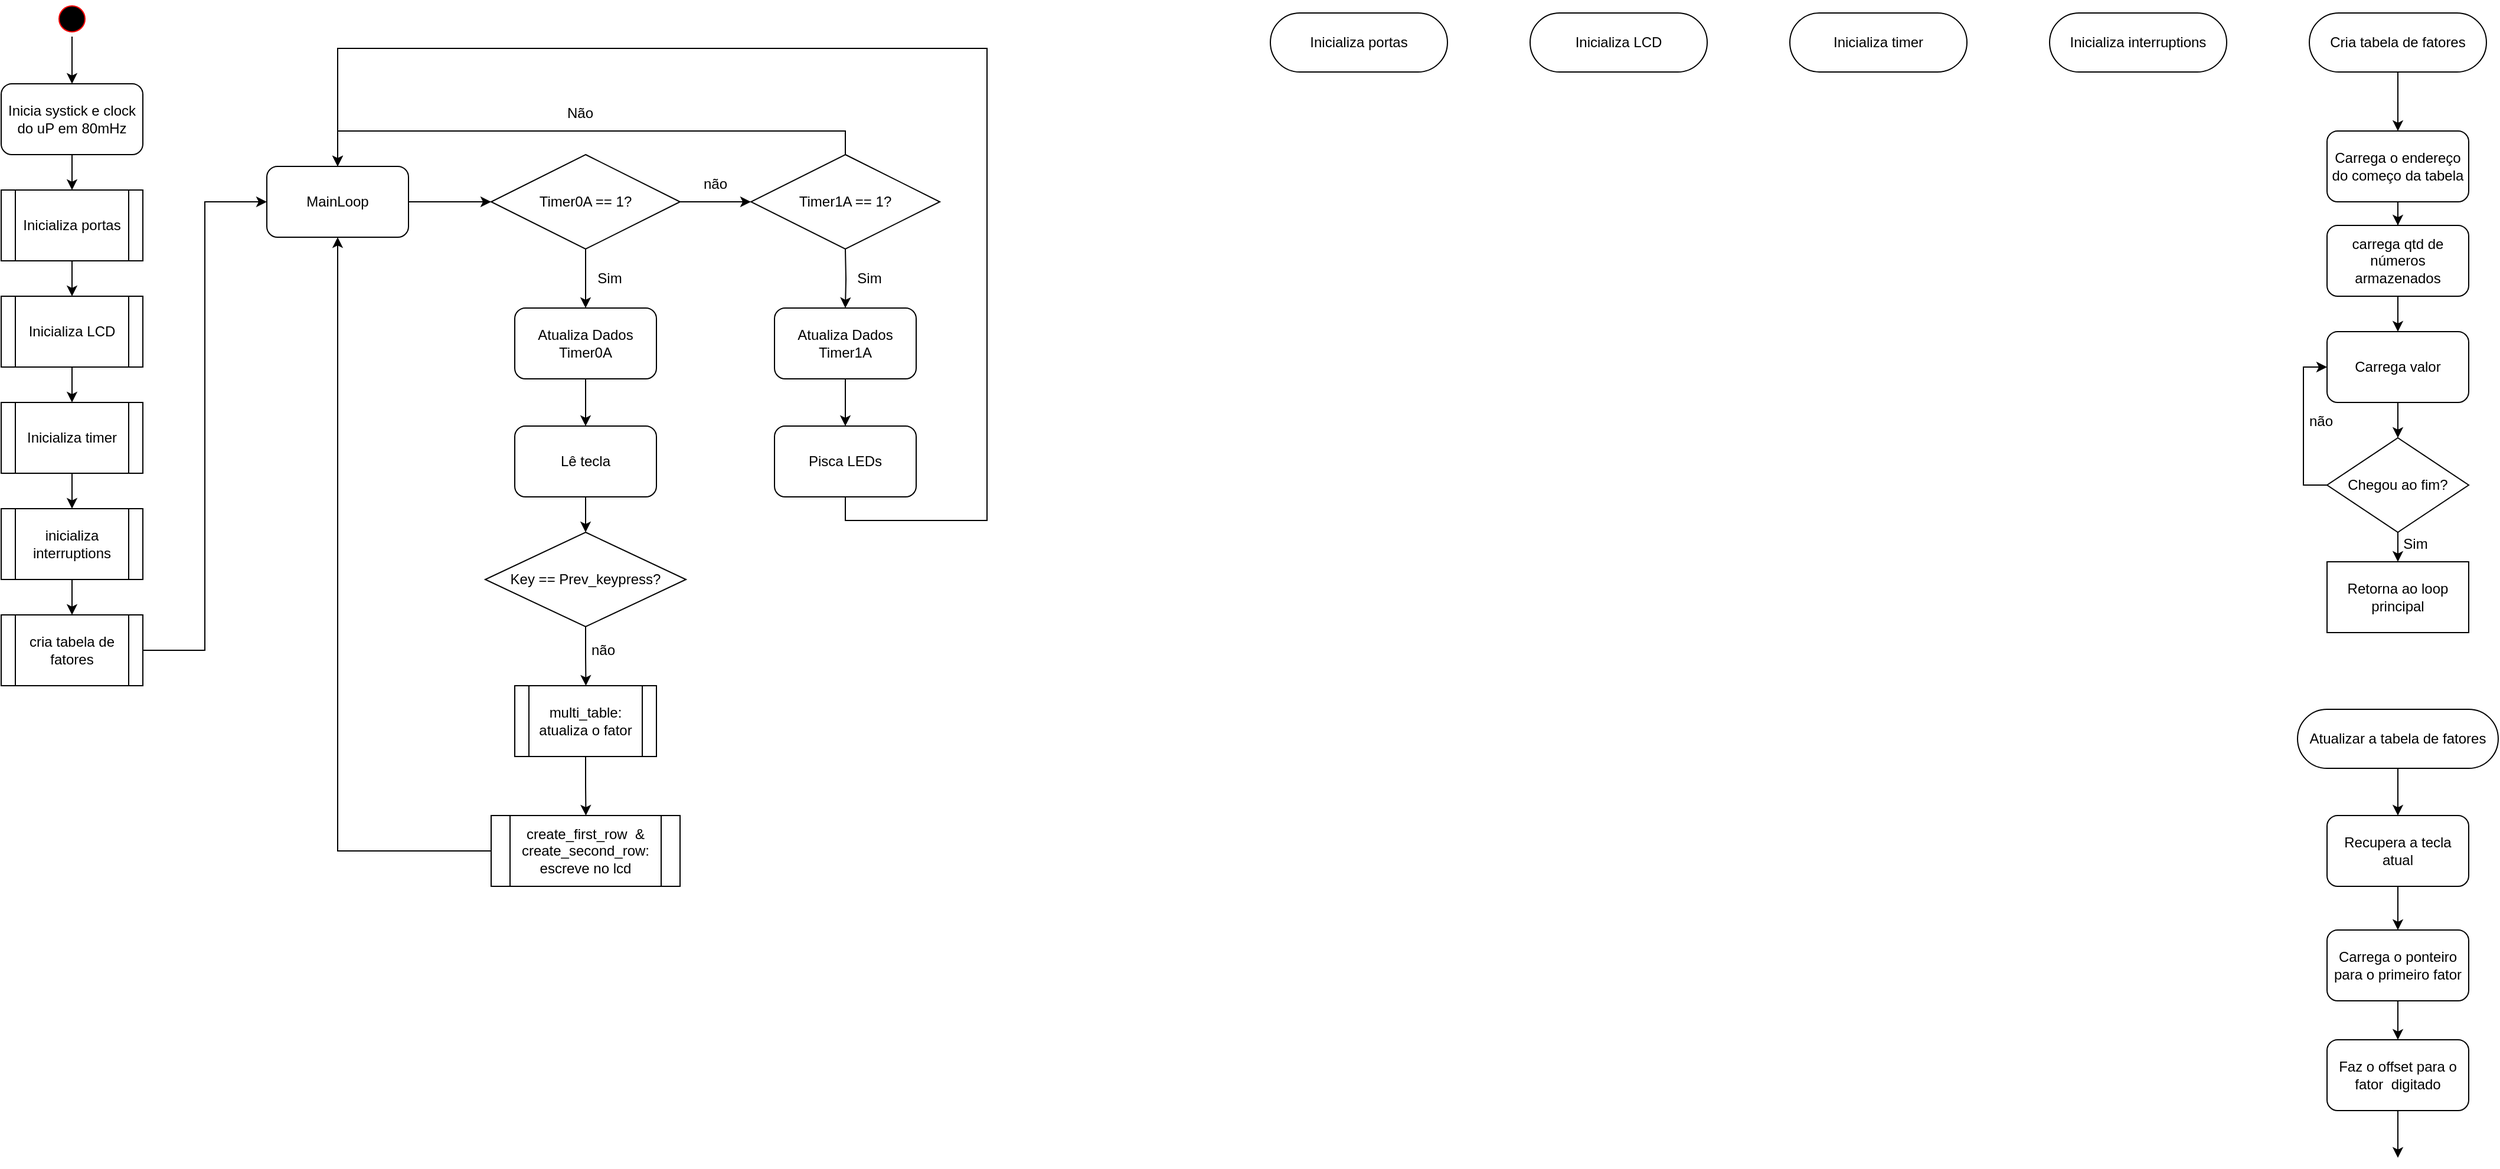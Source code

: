 <mxfile version="25.0.1">
  <diagram name="Página-1" id="eKLf_85lMm5Quof55hN_">
    <mxGraphModel dx="1202" dy="677" grid="1" gridSize="10" guides="1" tooltips="1" connect="1" arrows="1" fold="1" page="1" pageScale="1" pageWidth="1169" pageHeight="1654" math="0" shadow="0">
      <root>
        <mxCell id="0" />
        <mxCell id="1" parent="0" />
        <mxCell id="7U9tzZbBcS-bRDwXbW8W-15" style="edgeStyle=orthogonalEdgeStyle;rounded=0;orthogonalLoop=1;jettySize=auto;html=1;exitX=0.5;exitY=1;exitDx=0;exitDy=0;entryX=0.5;entryY=0;entryDx=0;entryDy=0;" edge="1" parent="1" source="7U9tzZbBcS-bRDwXbW8W-13">
          <mxGeometry relative="1" as="geometry">
            <mxPoint x="215" y="110" as="targetPoint" />
          </mxGeometry>
        </mxCell>
        <mxCell id="7U9tzZbBcS-bRDwXbW8W-13" value="" style="ellipse;html=1;shape=startState;fillColor=#000000;strokeColor=#ff0000;" vertex="1" parent="1">
          <mxGeometry x="200" y="40" width="30" height="30" as="geometry" />
        </mxCell>
        <mxCell id="7U9tzZbBcS-bRDwXbW8W-19" style="edgeStyle=orthogonalEdgeStyle;rounded=0;orthogonalLoop=1;jettySize=auto;html=1;exitX=0.5;exitY=1;exitDx=0;exitDy=0;entryX=0.5;entryY=0;entryDx=0;entryDy=0;" edge="1" parent="1" source="7U9tzZbBcS-bRDwXbW8W-17" target="7U9tzZbBcS-bRDwXbW8W-18">
          <mxGeometry relative="1" as="geometry" />
        </mxCell>
        <mxCell id="7U9tzZbBcS-bRDwXbW8W-17" value="Inicia systick e clock do uP em 80mHz" style="rounded=1;whiteSpace=wrap;html=1;" vertex="1" parent="1">
          <mxGeometry x="155" y="110" width="120" height="60" as="geometry" />
        </mxCell>
        <mxCell id="7U9tzZbBcS-bRDwXbW8W-21" style="edgeStyle=orthogonalEdgeStyle;rounded=0;orthogonalLoop=1;jettySize=auto;html=1;exitX=0.5;exitY=1;exitDx=0;exitDy=0;entryX=0.5;entryY=0;entryDx=0;entryDy=0;" edge="1" parent="1" source="7U9tzZbBcS-bRDwXbW8W-18" target="7U9tzZbBcS-bRDwXbW8W-20">
          <mxGeometry relative="1" as="geometry" />
        </mxCell>
        <mxCell id="7U9tzZbBcS-bRDwXbW8W-18" value="Inicializa portas" style="shape=process;whiteSpace=wrap;html=1;backgroundOutline=1;" vertex="1" parent="1">
          <mxGeometry x="155" y="200" width="120" height="60" as="geometry" />
        </mxCell>
        <mxCell id="7U9tzZbBcS-bRDwXbW8W-23" style="edgeStyle=orthogonalEdgeStyle;rounded=0;orthogonalLoop=1;jettySize=auto;html=1;exitX=0.5;exitY=1;exitDx=0;exitDy=0;entryX=0.5;entryY=0;entryDx=0;entryDy=0;" edge="1" parent="1" source="7U9tzZbBcS-bRDwXbW8W-20" target="7U9tzZbBcS-bRDwXbW8W-22">
          <mxGeometry relative="1" as="geometry" />
        </mxCell>
        <mxCell id="7U9tzZbBcS-bRDwXbW8W-20" value="Inicializa LCD" style="shape=process;whiteSpace=wrap;html=1;backgroundOutline=1;" vertex="1" parent="1">
          <mxGeometry x="155" y="290" width="120" height="60" as="geometry" />
        </mxCell>
        <mxCell id="7U9tzZbBcS-bRDwXbW8W-25" style="edgeStyle=orthogonalEdgeStyle;rounded=0;orthogonalLoop=1;jettySize=auto;html=1;exitX=0.5;exitY=1;exitDx=0;exitDy=0;entryX=0.5;entryY=0;entryDx=0;entryDy=0;" edge="1" parent="1" source="7U9tzZbBcS-bRDwXbW8W-22" target="7U9tzZbBcS-bRDwXbW8W-24">
          <mxGeometry relative="1" as="geometry" />
        </mxCell>
        <mxCell id="7U9tzZbBcS-bRDwXbW8W-22" value="Inicializa timer" style="shape=process;whiteSpace=wrap;html=1;backgroundOutline=1;" vertex="1" parent="1">
          <mxGeometry x="155" y="380" width="120" height="60" as="geometry" />
        </mxCell>
        <mxCell id="7U9tzZbBcS-bRDwXbW8W-27" style="edgeStyle=orthogonalEdgeStyle;rounded=0;orthogonalLoop=1;jettySize=auto;html=1;exitX=0.5;exitY=1;exitDx=0;exitDy=0;entryX=0.5;entryY=0;entryDx=0;entryDy=0;" edge="1" parent="1" source="7U9tzZbBcS-bRDwXbW8W-24" target="7U9tzZbBcS-bRDwXbW8W-26">
          <mxGeometry relative="1" as="geometry" />
        </mxCell>
        <mxCell id="7U9tzZbBcS-bRDwXbW8W-24" value="inicializa interruptions" style="shape=process;whiteSpace=wrap;html=1;backgroundOutline=1;" vertex="1" parent="1">
          <mxGeometry x="155" y="470" width="120" height="60" as="geometry" />
        </mxCell>
        <mxCell id="7U9tzZbBcS-bRDwXbW8W-30" style="edgeStyle=orthogonalEdgeStyle;rounded=0;orthogonalLoop=1;jettySize=auto;html=1;exitX=1;exitY=0.5;exitDx=0;exitDy=0;entryX=0;entryY=0.5;entryDx=0;entryDy=0;" edge="1" parent="1" source="7U9tzZbBcS-bRDwXbW8W-26" target="7U9tzZbBcS-bRDwXbW8W-29">
          <mxGeometry relative="1" as="geometry" />
        </mxCell>
        <mxCell id="7U9tzZbBcS-bRDwXbW8W-26" value="cria tabela de fatores" style="shape=process;whiteSpace=wrap;html=1;backgroundOutline=1;" vertex="1" parent="1">
          <mxGeometry x="155" y="560" width="120" height="60" as="geometry" />
        </mxCell>
        <mxCell id="7U9tzZbBcS-bRDwXbW8W-33" style="edgeStyle=orthogonalEdgeStyle;rounded=0;orthogonalLoop=1;jettySize=auto;html=1;exitX=1;exitY=0.5;exitDx=0;exitDy=0;entryX=0;entryY=0.5;entryDx=0;entryDy=0;" edge="1" parent="1" source="7U9tzZbBcS-bRDwXbW8W-29" target="7U9tzZbBcS-bRDwXbW8W-32">
          <mxGeometry relative="1" as="geometry" />
        </mxCell>
        <mxCell id="7U9tzZbBcS-bRDwXbW8W-29" value="MainLoop" style="rounded=1;whiteSpace=wrap;html=1;" vertex="1" parent="1">
          <mxGeometry x="380" y="180" width="120" height="60" as="geometry" />
        </mxCell>
        <mxCell id="7U9tzZbBcS-bRDwXbW8W-35" style="edgeStyle=orthogonalEdgeStyle;rounded=0;orthogonalLoop=1;jettySize=auto;html=1;exitX=0.5;exitY=1;exitDx=0;exitDy=0;entryX=0.5;entryY=0;entryDx=0;entryDy=0;" edge="1" parent="1" source="7U9tzZbBcS-bRDwXbW8W-32" target="7U9tzZbBcS-bRDwXbW8W-34">
          <mxGeometry relative="1" as="geometry" />
        </mxCell>
        <mxCell id="7U9tzZbBcS-bRDwXbW8W-38" style="edgeStyle=orthogonalEdgeStyle;rounded=0;orthogonalLoop=1;jettySize=auto;html=1;exitX=1;exitY=0.5;exitDx=0;exitDy=0;entryX=0;entryY=0.5;entryDx=0;entryDy=0;" edge="1" parent="1" source="7U9tzZbBcS-bRDwXbW8W-32">
          <mxGeometry relative="1" as="geometry">
            <mxPoint x="790" y="210" as="targetPoint" />
          </mxGeometry>
        </mxCell>
        <mxCell id="7U9tzZbBcS-bRDwXbW8W-32" value="Timer0A == 1?" style="rhombus;whiteSpace=wrap;html=1;" vertex="1" parent="1">
          <mxGeometry x="570" y="170" width="160" height="80" as="geometry" />
        </mxCell>
        <mxCell id="7U9tzZbBcS-bRDwXbW8W-47" style="edgeStyle=orthogonalEdgeStyle;rounded=0;orthogonalLoop=1;jettySize=auto;html=1;exitX=0.5;exitY=1;exitDx=0;exitDy=0;entryX=0.5;entryY=0;entryDx=0;entryDy=0;" edge="1" parent="1" source="7U9tzZbBcS-bRDwXbW8W-34" target="7U9tzZbBcS-bRDwXbW8W-46">
          <mxGeometry relative="1" as="geometry" />
        </mxCell>
        <mxCell id="7U9tzZbBcS-bRDwXbW8W-34" value="Atualiza Dados Timer0A" style="rounded=1;whiteSpace=wrap;html=1;" vertex="1" parent="1">
          <mxGeometry x="590" y="300" width="120" height="60" as="geometry" />
        </mxCell>
        <mxCell id="7U9tzZbBcS-bRDwXbW8W-36" value="Sim" style="text;html=1;align=center;verticalAlign=middle;resizable=0;points=[];autosize=1;strokeColor=none;fillColor=none;" vertex="1" parent="1">
          <mxGeometry x="645" y="260" width="50" height="30" as="geometry" />
        </mxCell>
        <mxCell id="7U9tzZbBcS-bRDwXbW8W-39" value="não" style="text;strokeColor=none;align=center;fillColor=none;html=1;verticalAlign=middle;whiteSpace=wrap;rounded=0;" vertex="1" parent="1">
          <mxGeometry x="730" y="180" width="60" height="30" as="geometry" />
        </mxCell>
        <mxCell id="7U9tzZbBcS-bRDwXbW8W-44" style="edgeStyle=orthogonalEdgeStyle;rounded=0;orthogonalLoop=1;jettySize=auto;html=1;exitX=0.5;exitY=0;exitDx=0;exitDy=0;entryX=0.5;entryY=0;entryDx=0;entryDy=0;" edge="1" parent="1" source="7U9tzZbBcS-bRDwXbW8W-40" target="7U9tzZbBcS-bRDwXbW8W-29">
          <mxGeometry relative="1" as="geometry" />
        </mxCell>
        <mxCell id="7U9tzZbBcS-bRDwXbW8W-40" value="Timer1A == 1?" style="rhombus;whiteSpace=wrap;html=1;" vertex="1" parent="1">
          <mxGeometry x="790" y="170" width="160" height="80" as="geometry" />
        </mxCell>
        <mxCell id="7U9tzZbBcS-bRDwXbW8W-41" style="edgeStyle=orthogonalEdgeStyle;rounded=0;orthogonalLoop=1;jettySize=auto;html=1;exitX=0.5;exitY=1;exitDx=0;exitDy=0;entryX=0.5;entryY=0;entryDx=0;entryDy=0;" edge="1" parent="1" target="7U9tzZbBcS-bRDwXbW8W-42">
          <mxGeometry relative="1" as="geometry">
            <mxPoint x="870" y="250" as="sourcePoint" />
          </mxGeometry>
        </mxCell>
        <mxCell id="7U9tzZbBcS-bRDwXbW8W-49" style="edgeStyle=orthogonalEdgeStyle;rounded=0;orthogonalLoop=1;jettySize=auto;html=1;exitX=0.5;exitY=1;exitDx=0;exitDy=0;entryX=0.5;entryY=0;entryDx=0;entryDy=0;" edge="1" parent="1" source="7U9tzZbBcS-bRDwXbW8W-42" target="7U9tzZbBcS-bRDwXbW8W-48">
          <mxGeometry relative="1" as="geometry" />
        </mxCell>
        <mxCell id="7U9tzZbBcS-bRDwXbW8W-42" value="Atualiza Dados Timer1A" style="rounded=1;whiteSpace=wrap;html=1;" vertex="1" parent="1">
          <mxGeometry x="810" y="300" width="120" height="60" as="geometry" />
        </mxCell>
        <mxCell id="7U9tzZbBcS-bRDwXbW8W-43" value="Sim" style="text;html=1;align=center;verticalAlign=middle;resizable=0;points=[];autosize=1;strokeColor=none;fillColor=none;" vertex="1" parent="1">
          <mxGeometry x="865" y="260" width="50" height="30" as="geometry" />
        </mxCell>
        <mxCell id="7U9tzZbBcS-bRDwXbW8W-45" value="Não" style="text;html=1;align=center;verticalAlign=middle;resizable=0;points=[];autosize=1;strokeColor=none;fillColor=none;" vertex="1" parent="1">
          <mxGeometry x="620" y="120" width="50" height="30" as="geometry" />
        </mxCell>
        <mxCell id="7U9tzZbBcS-bRDwXbW8W-54" style="edgeStyle=orthogonalEdgeStyle;rounded=0;orthogonalLoop=1;jettySize=auto;html=1;exitX=0.5;exitY=1;exitDx=0;exitDy=0;entryX=0.5;entryY=0;entryDx=0;entryDy=0;" edge="1" parent="1" source="7U9tzZbBcS-bRDwXbW8W-46" target="7U9tzZbBcS-bRDwXbW8W-53">
          <mxGeometry relative="1" as="geometry" />
        </mxCell>
        <mxCell id="7U9tzZbBcS-bRDwXbW8W-46" value="Lê tecla" style="rounded=1;whiteSpace=wrap;html=1;" vertex="1" parent="1">
          <mxGeometry x="590" y="400" width="120" height="60" as="geometry" />
        </mxCell>
        <mxCell id="7U9tzZbBcS-bRDwXbW8W-52" style="edgeStyle=orthogonalEdgeStyle;rounded=0;orthogonalLoop=1;jettySize=auto;html=1;exitX=0.5;exitY=1;exitDx=0;exitDy=0;entryX=0.5;entryY=0;entryDx=0;entryDy=0;" edge="1" parent="1" source="7U9tzZbBcS-bRDwXbW8W-48" target="7U9tzZbBcS-bRDwXbW8W-29">
          <mxGeometry relative="1" as="geometry">
            <Array as="points">
              <mxPoint x="870" y="480" />
              <mxPoint x="990" y="480" />
              <mxPoint x="990" y="80" />
              <mxPoint x="440" y="80" />
            </Array>
          </mxGeometry>
        </mxCell>
        <mxCell id="7U9tzZbBcS-bRDwXbW8W-48" value="Pisca LEDs" style="rounded=1;whiteSpace=wrap;html=1;" vertex="1" parent="1">
          <mxGeometry x="810" y="400" width="120" height="60" as="geometry" />
        </mxCell>
        <mxCell id="7U9tzZbBcS-bRDwXbW8W-55" style="edgeStyle=orthogonalEdgeStyle;rounded=0;orthogonalLoop=1;jettySize=auto;html=1;exitX=0.5;exitY=1;exitDx=0;exitDy=0;" edge="1" parent="1" source="7U9tzZbBcS-bRDwXbW8W-53">
          <mxGeometry relative="1" as="geometry">
            <mxPoint x="650.263" y="620" as="targetPoint" />
          </mxGeometry>
        </mxCell>
        <mxCell id="7U9tzZbBcS-bRDwXbW8W-53" value="Key == Prev_keypress?" style="rhombus;whiteSpace=wrap;html=1;" vertex="1" parent="1">
          <mxGeometry x="565" y="490" width="170" height="80" as="geometry" />
        </mxCell>
        <mxCell id="7U9tzZbBcS-bRDwXbW8W-58" style="edgeStyle=orthogonalEdgeStyle;rounded=0;orthogonalLoop=1;jettySize=auto;html=1;exitX=0.5;exitY=1;exitDx=0;exitDy=0;" edge="1" parent="1" source="7U9tzZbBcS-bRDwXbW8W-57">
          <mxGeometry relative="1" as="geometry">
            <mxPoint x="650.263" y="730" as="targetPoint" />
          </mxGeometry>
        </mxCell>
        <mxCell id="7U9tzZbBcS-bRDwXbW8W-57" value="multi_table: atualiza o fator" style="shape=process;whiteSpace=wrap;html=1;backgroundOutline=1;" vertex="1" parent="1">
          <mxGeometry x="590" y="620" width="120" height="60" as="geometry" />
        </mxCell>
        <mxCell id="7U9tzZbBcS-bRDwXbW8W-63" style="edgeStyle=orthogonalEdgeStyle;rounded=0;orthogonalLoop=1;jettySize=auto;html=1;exitX=0;exitY=0.5;exitDx=0;exitDy=0;entryX=0.5;entryY=1;entryDx=0;entryDy=0;" edge="1" parent="1" source="7U9tzZbBcS-bRDwXbW8W-59" target="7U9tzZbBcS-bRDwXbW8W-29">
          <mxGeometry relative="1" as="geometry" />
        </mxCell>
        <mxCell id="7U9tzZbBcS-bRDwXbW8W-59" value="create_first_row&amp;nbsp; &amp;amp;&lt;br&gt;create_second_row:&lt;br&gt;escreve no lcd" style="shape=process;whiteSpace=wrap;html=1;backgroundOutline=1;" vertex="1" parent="1">
          <mxGeometry x="570" y="730" width="160" height="60" as="geometry" />
        </mxCell>
        <mxCell id="7U9tzZbBcS-bRDwXbW8W-60" value="não" style="text;strokeColor=none;align=center;fillColor=none;html=1;verticalAlign=middle;whiteSpace=wrap;rounded=0;" vertex="1" parent="1">
          <mxGeometry x="635" y="575" width="60" height="30" as="geometry" />
        </mxCell>
        <mxCell id="7U9tzZbBcS-bRDwXbW8W-66" value="Inicializa portas" style="rounded=1;whiteSpace=wrap;html=1;arcSize=50;" vertex="1" parent="1">
          <mxGeometry x="1230" y="50" width="150" height="50" as="geometry" />
        </mxCell>
        <mxCell id="7U9tzZbBcS-bRDwXbW8W-67" value="Inicializa timer" style="rounded=1;whiteSpace=wrap;html=1;arcSize=50;" vertex="1" parent="1">
          <mxGeometry x="1670" y="50" width="150" height="50" as="geometry" />
        </mxCell>
        <mxCell id="7U9tzZbBcS-bRDwXbW8W-68" value="Inicializa LCD" style="rounded=1;whiteSpace=wrap;html=1;arcSize=50;" vertex="1" parent="1">
          <mxGeometry x="1450" y="50" width="150" height="50" as="geometry" />
        </mxCell>
        <mxCell id="7U9tzZbBcS-bRDwXbW8W-70" value="Inicializa interruptions" style="rounded=1;whiteSpace=wrap;html=1;arcSize=50;" vertex="1" parent="1">
          <mxGeometry x="1890" y="50" width="150" height="50" as="geometry" />
        </mxCell>
        <mxCell id="7U9tzZbBcS-bRDwXbW8W-73" style="edgeStyle=orthogonalEdgeStyle;rounded=0;orthogonalLoop=1;jettySize=auto;html=1;exitX=0.5;exitY=1;exitDx=0;exitDy=0;entryX=0.5;entryY=0;entryDx=0;entryDy=0;" edge="1" parent="1" source="7U9tzZbBcS-bRDwXbW8W-71" target="7U9tzZbBcS-bRDwXbW8W-72">
          <mxGeometry relative="1" as="geometry" />
        </mxCell>
        <mxCell id="7U9tzZbBcS-bRDwXbW8W-71" value="Cria tabela de fatores" style="rounded=1;whiteSpace=wrap;html=1;arcSize=50;" vertex="1" parent="1">
          <mxGeometry x="2110" y="50" width="150" height="50" as="geometry" />
        </mxCell>
        <mxCell id="7U9tzZbBcS-bRDwXbW8W-76" value="" style="edgeStyle=orthogonalEdgeStyle;rounded=0;orthogonalLoop=1;jettySize=auto;html=1;" edge="1" parent="1" source="7U9tzZbBcS-bRDwXbW8W-72" target="7U9tzZbBcS-bRDwXbW8W-75">
          <mxGeometry relative="1" as="geometry" />
        </mxCell>
        <mxCell id="7U9tzZbBcS-bRDwXbW8W-72" value="Carrega o endereço do começo da tabela" style="rounded=1;whiteSpace=wrap;html=1;" vertex="1" parent="1">
          <mxGeometry x="2125" y="150" width="120" height="60" as="geometry" />
        </mxCell>
        <mxCell id="7U9tzZbBcS-bRDwXbW8W-78" value="" style="edgeStyle=orthogonalEdgeStyle;rounded=0;orthogonalLoop=1;jettySize=auto;html=1;" edge="1" parent="1" source="7U9tzZbBcS-bRDwXbW8W-75" target="7U9tzZbBcS-bRDwXbW8W-77">
          <mxGeometry relative="1" as="geometry" />
        </mxCell>
        <mxCell id="7U9tzZbBcS-bRDwXbW8W-75" value="carrega qtd de números armazenados" style="whiteSpace=wrap;html=1;rounded=1;" vertex="1" parent="1">
          <mxGeometry x="2125" y="230" width="120" height="60" as="geometry" />
        </mxCell>
        <mxCell id="7U9tzZbBcS-bRDwXbW8W-80" style="edgeStyle=orthogonalEdgeStyle;rounded=0;orthogonalLoop=1;jettySize=auto;html=1;exitX=0.5;exitY=1;exitDx=0;exitDy=0;entryX=0.5;entryY=0;entryDx=0;entryDy=0;" edge="1" parent="1" source="7U9tzZbBcS-bRDwXbW8W-77" target="7U9tzZbBcS-bRDwXbW8W-79">
          <mxGeometry relative="1" as="geometry" />
        </mxCell>
        <mxCell id="7U9tzZbBcS-bRDwXbW8W-77" value="Carrega valor" style="whiteSpace=wrap;html=1;rounded=1;" vertex="1" parent="1">
          <mxGeometry x="2125" y="320" width="120" height="60" as="geometry" />
        </mxCell>
        <mxCell id="7U9tzZbBcS-bRDwXbW8W-81" style="edgeStyle=orthogonalEdgeStyle;rounded=0;orthogonalLoop=1;jettySize=auto;html=1;exitX=0;exitY=0.5;exitDx=0;exitDy=0;entryX=0;entryY=0.5;entryDx=0;entryDy=0;" edge="1" parent="1" source="7U9tzZbBcS-bRDwXbW8W-79" target="7U9tzZbBcS-bRDwXbW8W-77">
          <mxGeometry relative="1" as="geometry" />
        </mxCell>
        <mxCell id="7U9tzZbBcS-bRDwXbW8W-84" value="" style="edgeStyle=orthogonalEdgeStyle;rounded=0;orthogonalLoop=1;jettySize=auto;html=1;" edge="1" parent="1" source="7U9tzZbBcS-bRDwXbW8W-79" target="7U9tzZbBcS-bRDwXbW8W-83">
          <mxGeometry relative="1" as="geometry" />
        </mxCell>
        <mxCell id="7U9tzZbBcS-bRDwXbW8W-79" value="Chegou ao fim?" style="rhombus;whiteSpace=wrap;html=1;" vertex="1" parent="1">
          <mxGeometry x="2125" y="410" width="120" height="80" as="geometry" />
        </mxCell>
        <mxCell id="7U9tzZbBcS-bRDwXbW8W-82" value="não" style="text;html=1;align=center;verticalAlign=middle;whiteSpace=wrap;rounded=0;" vertex="1" parent="1">
          <mxGeometry x="2090" y="381" width="60" height="30" as="geometry" />
        </mxCell>
        <mxCell id="7U9tzZbBcS-bRDwXbW8W-83" value="Retorna ao loop principal" style="whiteSpace=wrap;html=1;" vertex="1" parent="1">
          <mxGeometry x="2125" y="515" width="120" height="60" as="geometry" />
        </mxCell>
        <mxCell id="7U9tzZbBcS-bRDwXbW8W-85" value="Sim" style="text;html=1;align=center;verticalAlign=middle;whiteSpace=wrap;rounded=0;" vertex="1" parent="1">
          <mxGeometry x="2170" y="485" width="60" height="30" as="geometry" />
        </mxCell>
        <mxCell id="7U9tzZbBcS-bRDwXbW8W-88" style="edgeStyle=orthogonalEdgeStyle;rounded=0;orthogonalLoop=1;jettySize=auto;html=1;exitX=0.5;exitY=1;exitDx=0;exitDy=0;entryX=0.5;entryY=0;entryDx=0;entryDy=0;" edge="1" parent="1" source="7U9tzZbBcS-bRDwXbW8W-86" target="7U9tzZbBcS-bRDwXbW8W-87">
          <mxGeometry relative="1" as="geometry" />
        </mxCell>
        <mxCell id="7U9tzZbBcS-bRDwXbW8W-86" value="Atualizar a tabela de fatores" style="rounded=1;whiteSpace=wrap;html=1;arcSize=50;" vertex="1" parent="1">
          <mxGeometry x="2100" y="640" width="170" height="50" as="geometry" />
        </mxCell>
        <mxCell id="7U9tzZbBcS-bRDwXbW8W-89" style="edgeStyle=orthogonalEdgeStyle;rounded=0;orthogonalLoop=1;jettySize=auto;html=1;exitX=0.5;exitY=1;exitDx=0;exitDy=0;entryX=0.5;entryY=0;entryDx=0;entryDy=0;" edge="1" parent="1" source="7U9tzZbBcS-bRDwXbW8W-87" target="7U9tzZbBcS-bRDwXbW8W-90">
          <mxGeometry relative="1" as="geometry">
            <mxPoint x="2185" y="840" as="targetPoint" />
          </mxGeometry>
        </mxCell>
        <mxCell id="7U9tzZbBcS-bRDwXbW8W-87" value="Recupera a tecla atual" style="rounded=1;whiteSpace=wrap;html=1;" vertex="1" parent="1">
          <mxGeometry x="2125" y="730" width="120" height="60" as="geometry" />
        </mxCell>
        <mxCell id="7U9tzZbBcS-bRDwXbW8W-92" style="edgeStyle=orthogonalEdgeStyle;rounded=0;orthogonalLoop=1;jettySize=auto;html=1;exitX=0.5;exitY=1;exitDx=0;exitDy=0;entryX=0.5;entryY=0;entryDx=0;entryDy=0;" edge="1" parent="1" source="7U9tzZbBcS-bRDwXbW8W-90" target="7U9tzZbBcS-bRDwXbW8W-91">
          <mxGeometry relative="1" as="geometry" />
        </mxCell>
        <mxCell id="7U9tzZbBcS-bRDwXbW8W-90" value="Carrega o ponteiro para o primeiro fator " style="rounded=1;whiteSpace=wrap;html=1;" vertex="1" parent="1">
          <mxGeometry x="2125" y="827" width="120" height="60" as="geometry" />
        </mxCell>
        <mxCell id="7U9tzZbBcS-bRDwXbW8W-94" style="edgeStyle=orthogonalEdgeStyle;rounded=0;orthogonalLoop=1;jettySize=auto;html=1;exitX=0.5;exitY=1;exitDx=0;exitDy=0;entryX=0.5;entryY=0;entryDx=0;entryDy=0;" edge="1" parent="1" source="7U9tzZbBcS-bRDwXbW8W-91">
          <mxGeometry relative="1" as="geometry">
            <mxPoint x="2185" y="1020" as="targetPoint" />
          </mxGeometry>
        </mxCell>
        <mxCell id="7U9tzZbBcS-bRDwXbW8W-91" value="Faz o offset para o fator&amp;nbsp; digitado" style="rounded=1;whiteSpace=wrap;html=1;" vertex="1" parent="1">
          <mxGeometry x="2125" y="920" width="120" height="60" as="geometry" />
        </mxCell>
      </root>
    </mxGraphModel>
  </diagram>
</mxfile>
